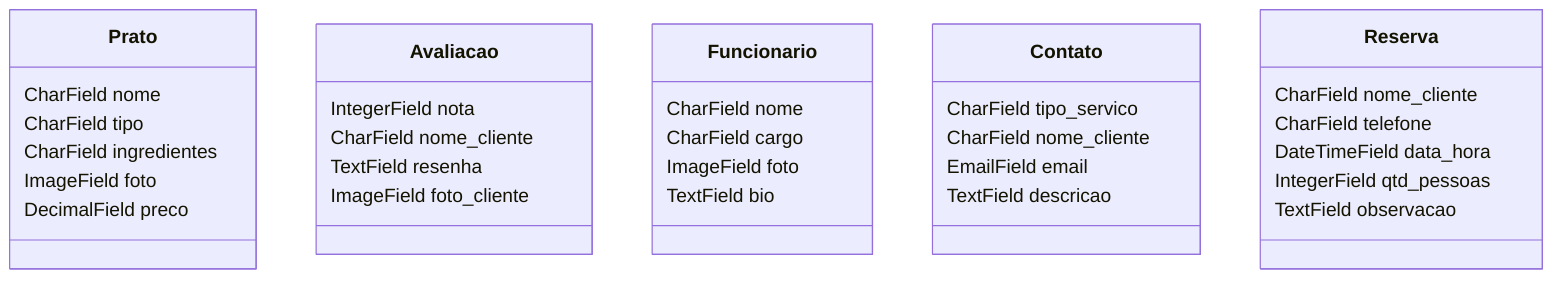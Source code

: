 classDiagram
    class Prato{
      CharField nome
      CharField tipo
      CharField ingredientes
      ImageField foto
      DecimalField preco
    }
    class Avaliacao{
      IntegerField nota
      CharField nome_cliente
      TextField resenha
      ImageField foto_cliente
    }
    class Funcionario{
      CharField nome
      CharField cargo
      ImageField foto
      TextField bio
    }
    class Contato{
      CharField tipo_servico
      CharField nome_cliente
      EmailField email
      TextField descricao
    }
    class Reserva {
      CharField nome_cliente
      CharField telefone
      DateTimeField data_hora
      IntegerField qtd_pessoas
      TextField observacao
    }